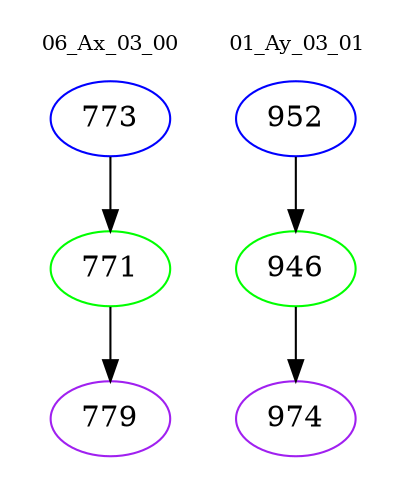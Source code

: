 digraph{
subgraph cluster_0 {
color = white
label = "06_Ax_03_00";
fontsize=10;
T0_773 [label="773", color="blue"]
T0_773 -> T0_771 [color="black"]
T0_771 [label="771", color="green"]
T0_771 -> T0_779 [color="black"]
T0_779 [label="779", color="purple"]
}
subgraph cluster_1 {
color = white
label = "01_Ay_03_01";
fontsize=10;
T1_952 [label="952", color="blue"]
T1_952 -> T1_946 [color="black"]
T1_946 [label="946", color="green"]
T1_946 -> T1_974 [color="black"]
T1_974 [label="974", color="purple"]
}
}

